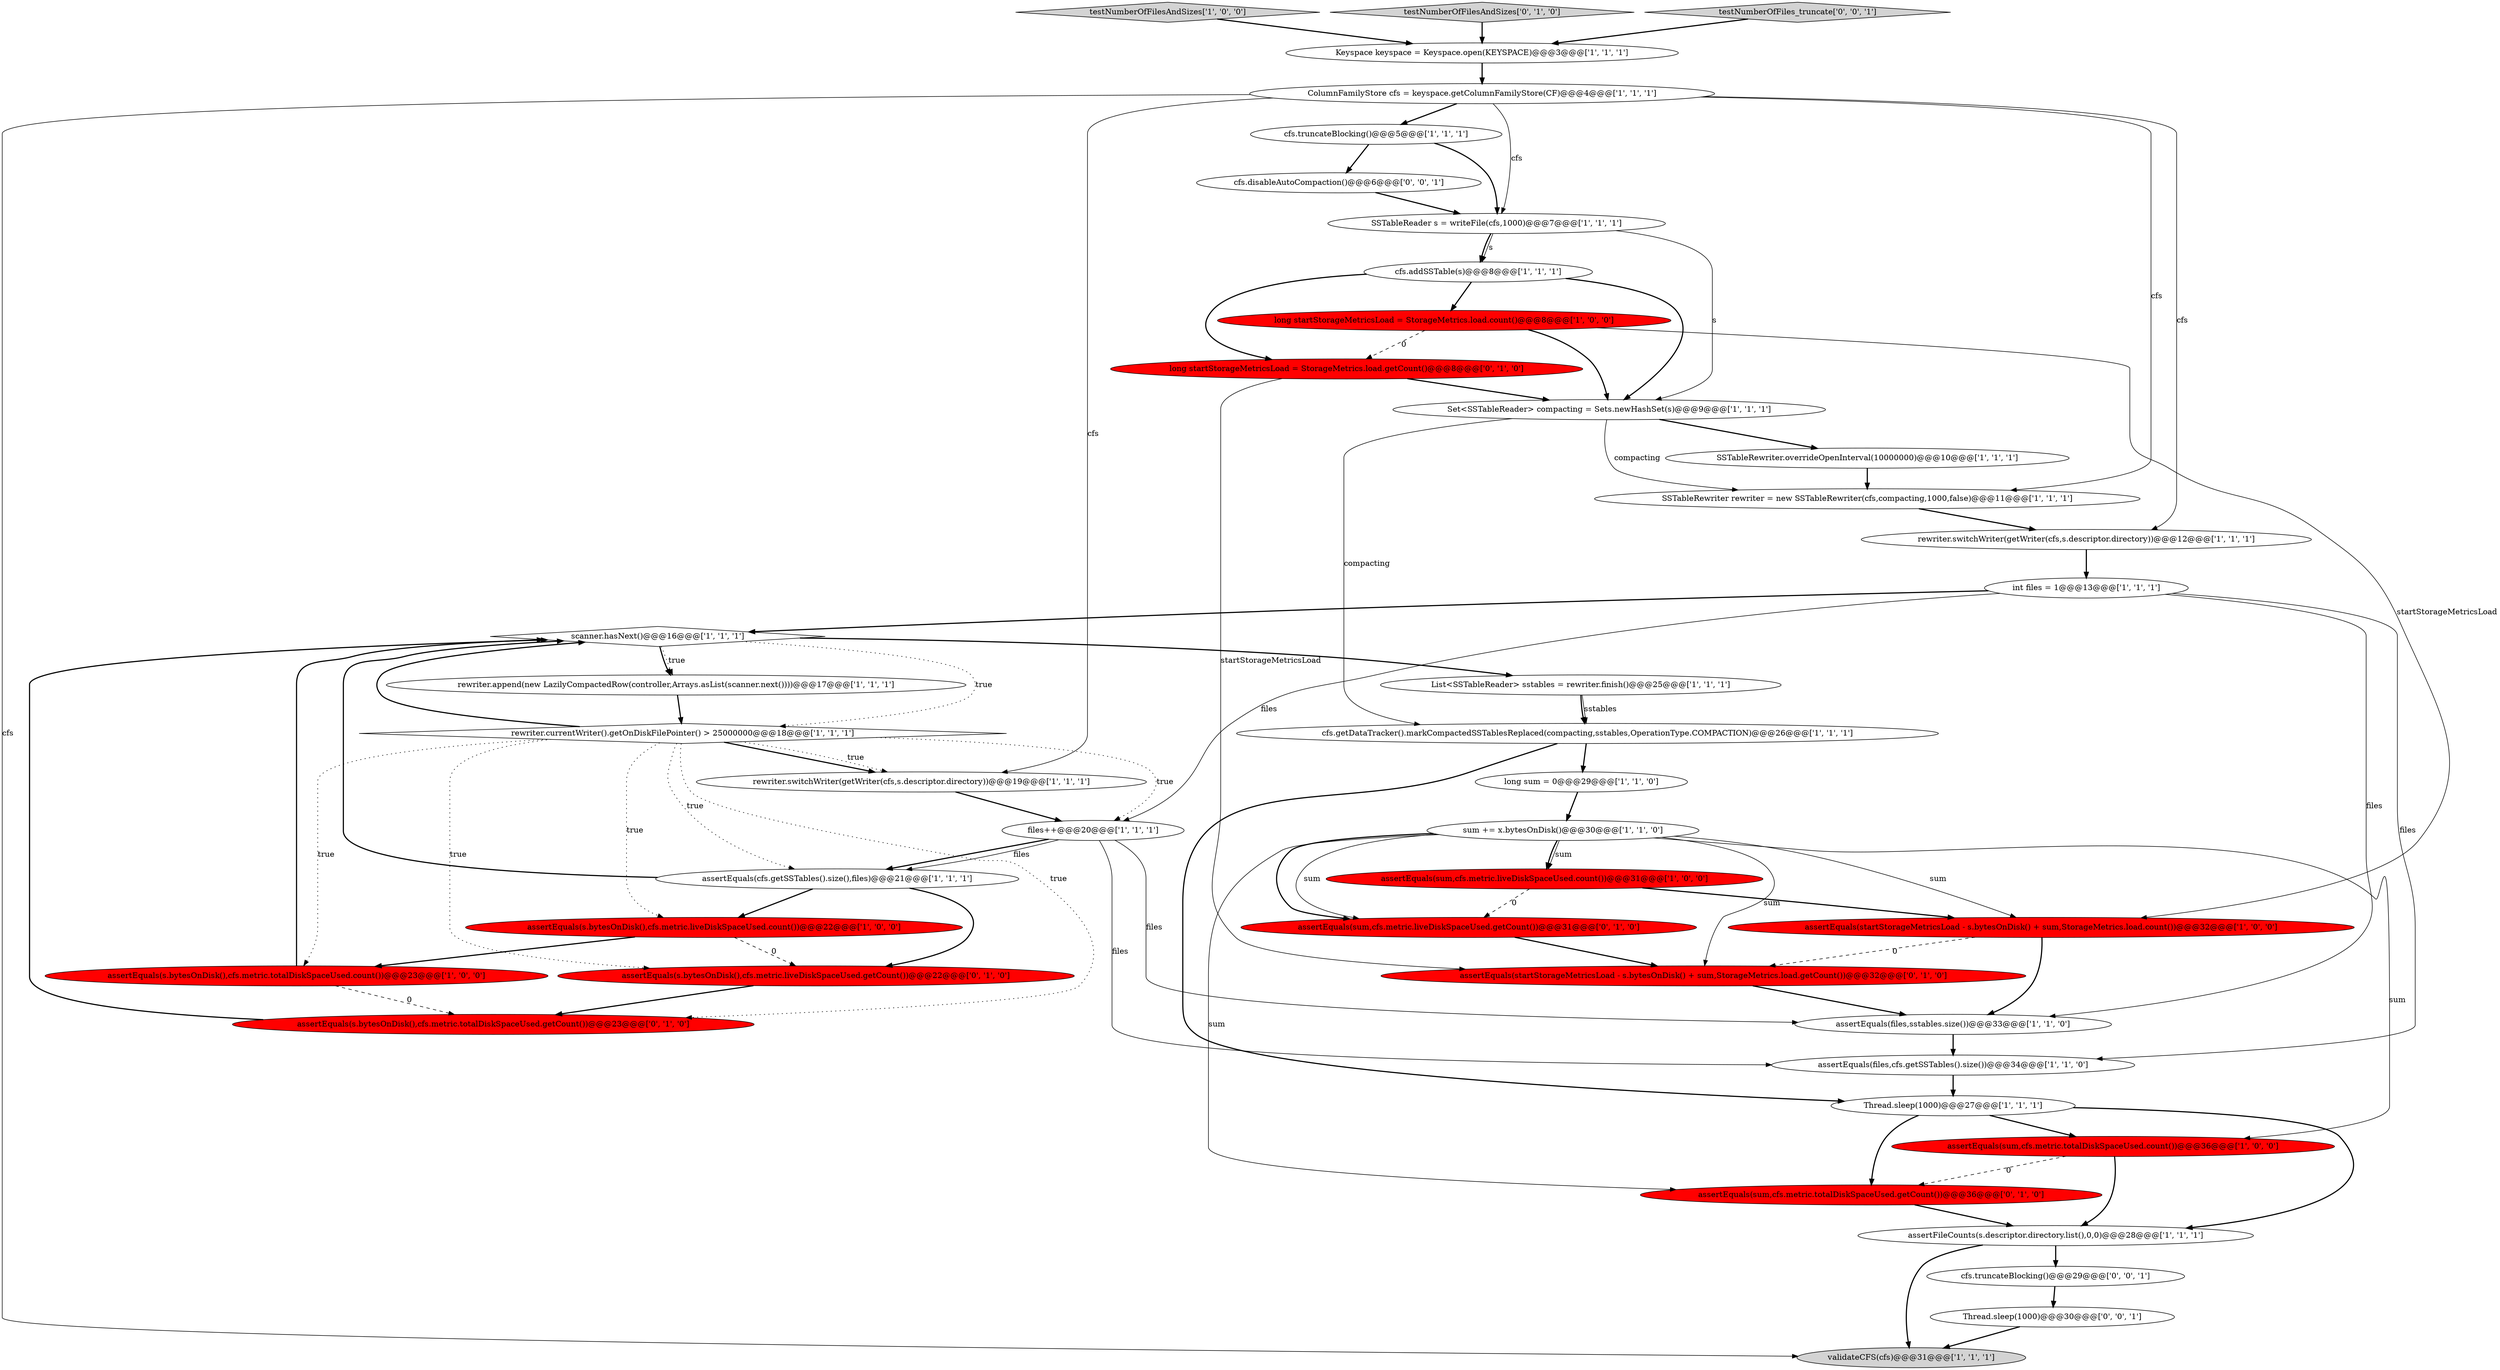 digraph {
27 [style = filled, label = "long sum = 0@@@29@@@['1', '1', '0']", fillcolor = white, shape = ellipse image = "AAA0AAABBB1BBB"];
35 [style = filled, label = "assertEquals(s.bytesOnDisk(),cfs.metric.totalDiskSpaceUsed.getCount())@@@23@@@['0', '1', '0']", fillcolor = red, shape = ellipse image = "AAA1AAABBB2BBB"];
41 [style = filled, label = "cfs.disableAutoCompaction()@@@6@@@['0', '0', '1']", fillcolor = white, shape = ellipse image = "AAA0AAABBB3BBB"];
14 [style = filled, label = "Keyspace keyspace = Keyspace.open(KEYSPACE)@@@3@@@['1', '1', '1']", fillcolor = white, shape = ellipse image = "AAA0AAABBB1BBB"];
13 [style = filled, label = "rewriter.currentWriter().getOnDiskFilePointer() > 25000000@@@18@@@['1', '1', '1']", fillcolor = white, shape = diamond image = "AAA0AAABBB1BBB"];
6 [style = filled, label = "assertEquals(files,sstables.size())@@@33@@@['1', '1', '0']", fillcolor = white, shape = ellipse image = "AAA0AAABBB1BBB"];
11 [style = filled, label = "assertEquals(sum,cfs.metric.liveDiskSpaceUsed.count())@@@31@@@['1', '0', '0']", fillcolor = red, shape = ellipse image = "AAA1AAABBB1BBB"];
24 [style = filled, label = "validateCFS(cfs)@@@31@@@['1', '1', '1']", fillcolor = lightgray, shape = ellipse image = "AAA0AAABBB1BBB"];
9 [style = filled, label = "rewriter.append(new LazilyCompactedRow(controller,Arrays.asList(scanner.next())))@@@17@@@['1', '1', '1']", fillcolor = white, shape = ellipse image = "AAA0AAABBB1BBB"];
2 [style = filled, label = "rewriter.switchWriter(getWriter(cfs,s.descriptor.directory))@@@12@@@['1', '1', '1']", fillcolor = white, shape = ellipse image = "AAA0AAABBB1BBB"];
28 [style = filled, label = "Thread.sleep(1000)@@@27@@@['1', '1', '1']", fillcolor = white, shape = ellipse image = "AAA0AAABBB1BBB"];
25 [style = filled, label = "scanner.hasNext()@@@16@@@['1', '1', '1']", fillcolor = white, shape = diamond image = "AAA0AAABBB1BBB"];
0 [style = filled, label = "assertEquals(s.bytesOnDisk(),cfs.metric.liveDiskSpaceUsed.count())@@@22@@@['1', '0', '0']", fillcolor = red, shape = ellipse image = "AAA1AAABBB1BBB"];
18 [style = filled, label = "cfs.getDataTracker().markCompactedSSTablesReplaced(compacting,sstables,OperationType.COMPACTION)@@@26@@@['1', '1', '1']", fillcolor = white, shape = ellipse image = "AAA0AAABBB1BBB"];
7 [style = filled, label = "files++@@@20@@@['1', '1', '1']", fillcolor = white, shape = ellipse image = "AAA0AAABBB1BBB"];
17 [style = filled, label = "testNumberOfFilesAndSizes['1', '0', '0']", fillcolor = lightgray, shape = diamond image = "AAA0AAABBB1BBB"];
33 [style = filled, label = "testNumberOfFilesAndSizes['0', '1', '0']", fillcolor = lightgray, shape = diamond image = "AAA0AAABBB2BBB"];
8 [style = filled, label = "assertEquals(sum,cfs.metric.totalDiskSpaceUsed.count())@@@36@@@['1', '0', '0']", fillcolor = red, shape = ellipse image = "AAA1AAABBB1BBB"];
38 [style = filled, label = "assertEquals(startStorageMetricsLoad - s.bytesOnDisk() + sum,StorageMetrics.load.getCount())@@@32@@@['0', '1', '0']", fillcolor = red, shape = ellipse image = "AAA1AAABBB2BBB"];
22 [style = filled, label = "assertEquals(startStorageMetricsLoad - s.bytesOnDisk() + sum,StorageMetrics.load.count())@@@32@@@['1', '0', '0']", fillcolor = red, shape = ellipse image = "AAA1AAABBB1BBB"];
30 [style = filled, label = "long startStorageMetricsLoad = StorageMetrics.load.count()@@@8@@@['1', '0', '0']", fillcolor = red, shape = ellipse image = "AAA1AAABBB1BBB"];
26 [style = filled, label = "cfs.truncateBlocking()@@@5@@@['1', '1', '1']", fillcolor = white, shape = ellipse image = "AAA0AAABBB1BBB"];
3 [style = filled, label = "cfs.addSSTable(s)@@@8@@@['1', '1', '1']", fillcolor = white, shape = ellipse image = "AAA0AAABBB1BBB"];
16 [style = filled, label = "List<SSTableReader> sstables = rewriter.finish()@@@25@@@['1', '1', '1']", fillcolor = white, shape = ellipse image = "AAA0AAABBB1BBB"];
15 [style = filled, label = "assertEquals(cfs.getSSTables().size(),files)@@@21@@@['1', '1', '1']", fillcolor = white, shape = ellipse image = "AAA0AAABBB1BBB"];
20 [style = filled, label = "SSTableRewriter rewriter = new SSTableRewriter(cfs,compacting,1000,false)@@@11@@@['1', '1', '1']", fillcolor = white, shape = ellipse image = "AAA0AAABBB1BBB"];
29 [style = filled, label = "SSTableReader s = writeFile(cfs,1000)@@@7@@@['1', '1', '1']", fillcolor = white, shape = ellipse image = "AAA0AAABBB1BBB"];
34 [style = filled, label = "long startStorageMetricsLoad = StorageMetrics.load.getCount()@@@8@@@['0', '1', '0']", fillcolor = red, shape = ellipse image = "AAA1AAABBB2BBB"];
39 [style = filled, label = "Thread.sleep(1000)@@@30@@@['0', '0', '1']", fillcolor = white, shape = ellipse image = "AAA0AAABBB3BBB"];
1 [style = filled, label = "ColumnFamilyStore cfs = keyspace.getColumnFamilyStore(CF)@@@4@@@['1', '1', '1']", fillcolor = white, shape = ellipse image = "AAA0AAABBB1BBB"];
40 [style = filled, label = "testNumberOfFiles_truncate['0', '0', '1']", fillcolor = lightgray, shape = diamond image = "AAA0AAABBB3BBB"];
5 [style = filled, label = "assertEquals(s.bytesOnDisk(),cfs.metric.totalDiskSpaceUsed.count())@@@23@@@['1', '0', '0']", fillcolor = red, shape = ellipse image = "AAA1AAABBB1BBB"];
4 [style = filled, label = "int files = 1@@@13@@@['1', '1', '1']", fillcolor = white, shape = ellipse image = "AAA0AAABBB1BBB"];
31 [style = filled, label = "sum += x.bytesOnDisk()@@@30@@@['1', '1', '0']", fillcolor = white, shape = ellipse image = "AAA0AAABBB1BBB"];
12 [style = filled, label = "rewriter.switchWriter(getWriter(cfs,s.descriptor.directory))@@@19@@@['1', '1', '1']", fillcolor = white, shape = ellipse image = "AAA0AAABBB1BBB"];
36 [style = filled, label = "assertEquals(s.bytesOnDisk(),cfs.metric.liveDiskSpaceUsed.getCount())@@@22@@@['0', '1', '0']", fillcolor = red, shape = ellipse image = "AAA1AAABBB2BBB"];
21 [style = filled, label = "assertFileCounts(s.descriptor.directory.list(),0,0)@@@28@@@['1', '1', '1']", fillcolor = white, shape = ellipse image = "AAA0AAABBB1BBB"];
19 [style = filled, label = "Set<SSTableReader> compacting = Sets.newHashSet(s)@@@9@@@['1', '1', '1']", fillcolor = white, shape = ellipse image = "AAA0AAABBB1BBB"];
37 [style = filled, label = "assertEquals(sum,cfs.metric.liveDiskSpaceUsed.getCount())@@@31@@@['0', '1', '0']", fillcolor = red, shape = ellipse image = "AAA1AAABBB2BBB"];
10 [style = filled, label = "assertEquals(files,cfs.getSSTables().size())@@@34@@@['1', '1', '0']", fillcolor = white, shape = ellipse image = "AAA0AAABBB1BBB"];
32 [style = filled, label = "assertEquals(sum,cfs.metric.totalDiskSpaceUsed.getCount())@@@36@@@['0', '1', '0']", fillcolor = red, shape = ellipse image = "AAA1AAABBB2BBB"];
42 [style = filled, label = "cfs.truncateBlocking()@@@29@@@['0', '0', '1']", fillcolor = white, shape = ellipse image = "AAA0AAABBB3BBB"];
23 [style = filled, label = "SSTableRewriter.overrideOpenInterval(10000000)@@@10@@@['1', '1', '1']", fillcolor = white, shape = ellipse image = "AAA0AAABBB1BBB"];
31->37 [style = bold, label=""];
21->42 [style = bold, label=""];
29->3 [style = solid, label="s"];
4->25 [style = bold, label=""];
15->25 [style = bold, label=""];
34->38 [style = solid, label="startStorageMetricsLoad"];
8->32 [style = dashed, label="0"];
39->24 [style = bold, label=""];
13->5 [style = dotted, label="true"];
21->24 [style = bold, label=""];
31->22 [style = solid, label="sum"];
1->24 [style = solid, label="cfs"];
12->7 [style = bold, label=""];
19->18 [style = solid, label="compacting"];
13->35 [style = dotted, label="true"];
3->34 [style = bold, label=""];
31->32 [style = solid, label="sum"];
28->21 [style = bold, label=""];
16->18 [style = solid, label="sstables"];
5->35 [style = dashed, label="0"];
3->19 [style = bold, label=""];
17->14 [style = bold, label=""];
37->38 [style = bold, label=""];
15->0 [style = bold, label=""];
22->38 [style = dashed, label="0"];
13->15 [style = dotted, label="true"];
1->12 [style = solid, label="cfs"];
0->36 [style = dashed, label="0"];
3->30 [style = bold, label=""];
13->25 [style = bold, label=""];
34->19 [style = bold, label=""];
13->36 [style = dotted, label="true"];
30->22 [style = solid, label="startStorageMetricsLoad"];
27->31 [style = bold, label=""];
13->7 [style = dotted, label="true"];
2->4 [style = bold, label=""];
4->7 [style = solid, label="files"];
18->28 [style = bold, label=""];
31->11 [style = bold, label=""];
5->25 [style = bold, label=""];
7->6 [style = solid, label="files"];
38->6 [style = bold, label=""];
30->19 [style = bold, label=""];
13->12 [style = bold, label=""];
1->29 [style = solid, label="cfs"];
1->2 [style = solid, label="cfs"];
13->0 [style = dotted, label="true"];
7->10 [style = solid, label="files"];
31->38 [style = solid, label="sum"];
36->35 [style = bold, label=""];
22->6 [style = bold, label=""];
15->36 [style = bold, label=""];
23->20 [style = bold, label=""];
16->18 [style = bold, label=""];
25->9 [style = bold, label=""];
42->39 [style = bold, label=""];
1->20 [style = solid, label="cfs"];
4->10 [style = solid, label="files"];
30->34 [style = dashed, label="0"];
25->13 [style = dotted, label="true"];
25->16 [style = bold, label=""];
28->32 [style = bold, label=""];
35->25 [style = bold, label=""];
26->41 [style = bold, label=""];
31->11 [style = solid, label="sum"];
6->10 [style = bold, label=""];
28->8 [style = bold, label=""];
11->22 [style = bold, label=""];
40->14 [style = bold, label=""];
7->15 [style = bold, label=""];
0->5 [style = bold, label=""];
4->6 [style = solid, label="files"];
33->14 [style = bold, label=""];
32->21 [style = bold, label=""];
10->28 [style = bold, label=""];
13->12 [style = dotted, label="true"];
26->29 [style = bold, label=""];
41->29 [style = bold, label=""];
29->3 [style = bold, label=""];
1->26 [style = bold, label=""];
31->37 [style = solid, label="sum"];
14->1 [style = bold, label=""];
31->8 [style = solid, label="sum"];
20->2 [style = bold, label=""];
25->9 [style = dotted, label="true"];
18->27 [style = bold, label=""];
7->15 [style = solid, label="files"];
19->23 [style = bold, label=""];
29->19 [style = solid, label="s"];
8->21 [style = bold, label=""];
11->37 [style = dashed, label="0"];
19->20 [style = solid, label="compacting"];
9->13 [style = bold, label=""];
}
